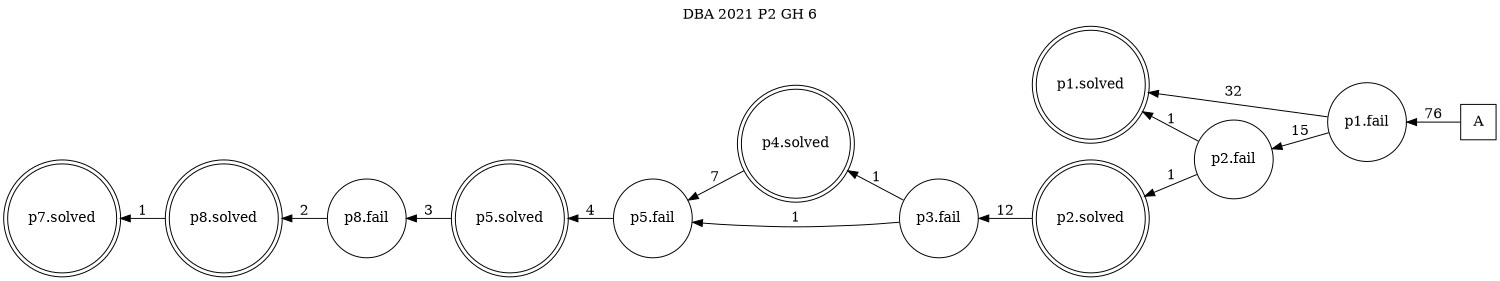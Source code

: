 digraph DBA_2021_P2_GH_6_LOW {
labelloc="tl"
label= " DBA 2021 P2 GH 6 "
rankdir="RL";
graph [ size=" 10 , 10 !"]

"A" [shape="square" label="A"]
"p1.fail" [shape="circle" label="p1.fail"]
"p1.solved" [shape="doublecircle" label="p1.solved"]
"p2.fail" [shape="circle" label="p2.fail"]
"p2.solved" [shape="doublecircle" label="p2.solved"]
"p3.fail" [shape="circle" label="p3.fail"]
"p4.solved" [shape="doublecircle" label="p4.solved"]
"p5.fail" [shape="circle" label="p5.fail"]
"p5.solved" [shape="doublecircle" label="p5.solved"]
"p8.fail" [shape="circle" label="p8.fail"]
"p8.solved" [shape="doublecircle" label="p8.solved"]
"p7.solved" [shape="doublecircle" label="p7.solved"]
"A" -> "p1.fail" [ label=76]
"p1.fail" -> "p1.solved" [ label=32]
"p1.fail" -> "p2.fail" [ label=15]
"p2.fail" -> "p1.solved" [ label=1]
"p2.fail" -> "p2.solved" [ label=1]
"p2.solved" -> "p3.fail" [ label=12]
"p3.fail" -> "p4.solved" [ label=1]
"p3.fail" -> "p5.fail" [ label=1]
"p4.solved" -> "p5.fail" [ label=7]
"p5.fail" -> "p5.solved" [ label=4]
"p5.solved" -> "p8.fail" [ label=3]
"p8.fail" -> "p8.solved" [ label=2]
"p8.solved" -> "p7.solved" [ label=1]
}

